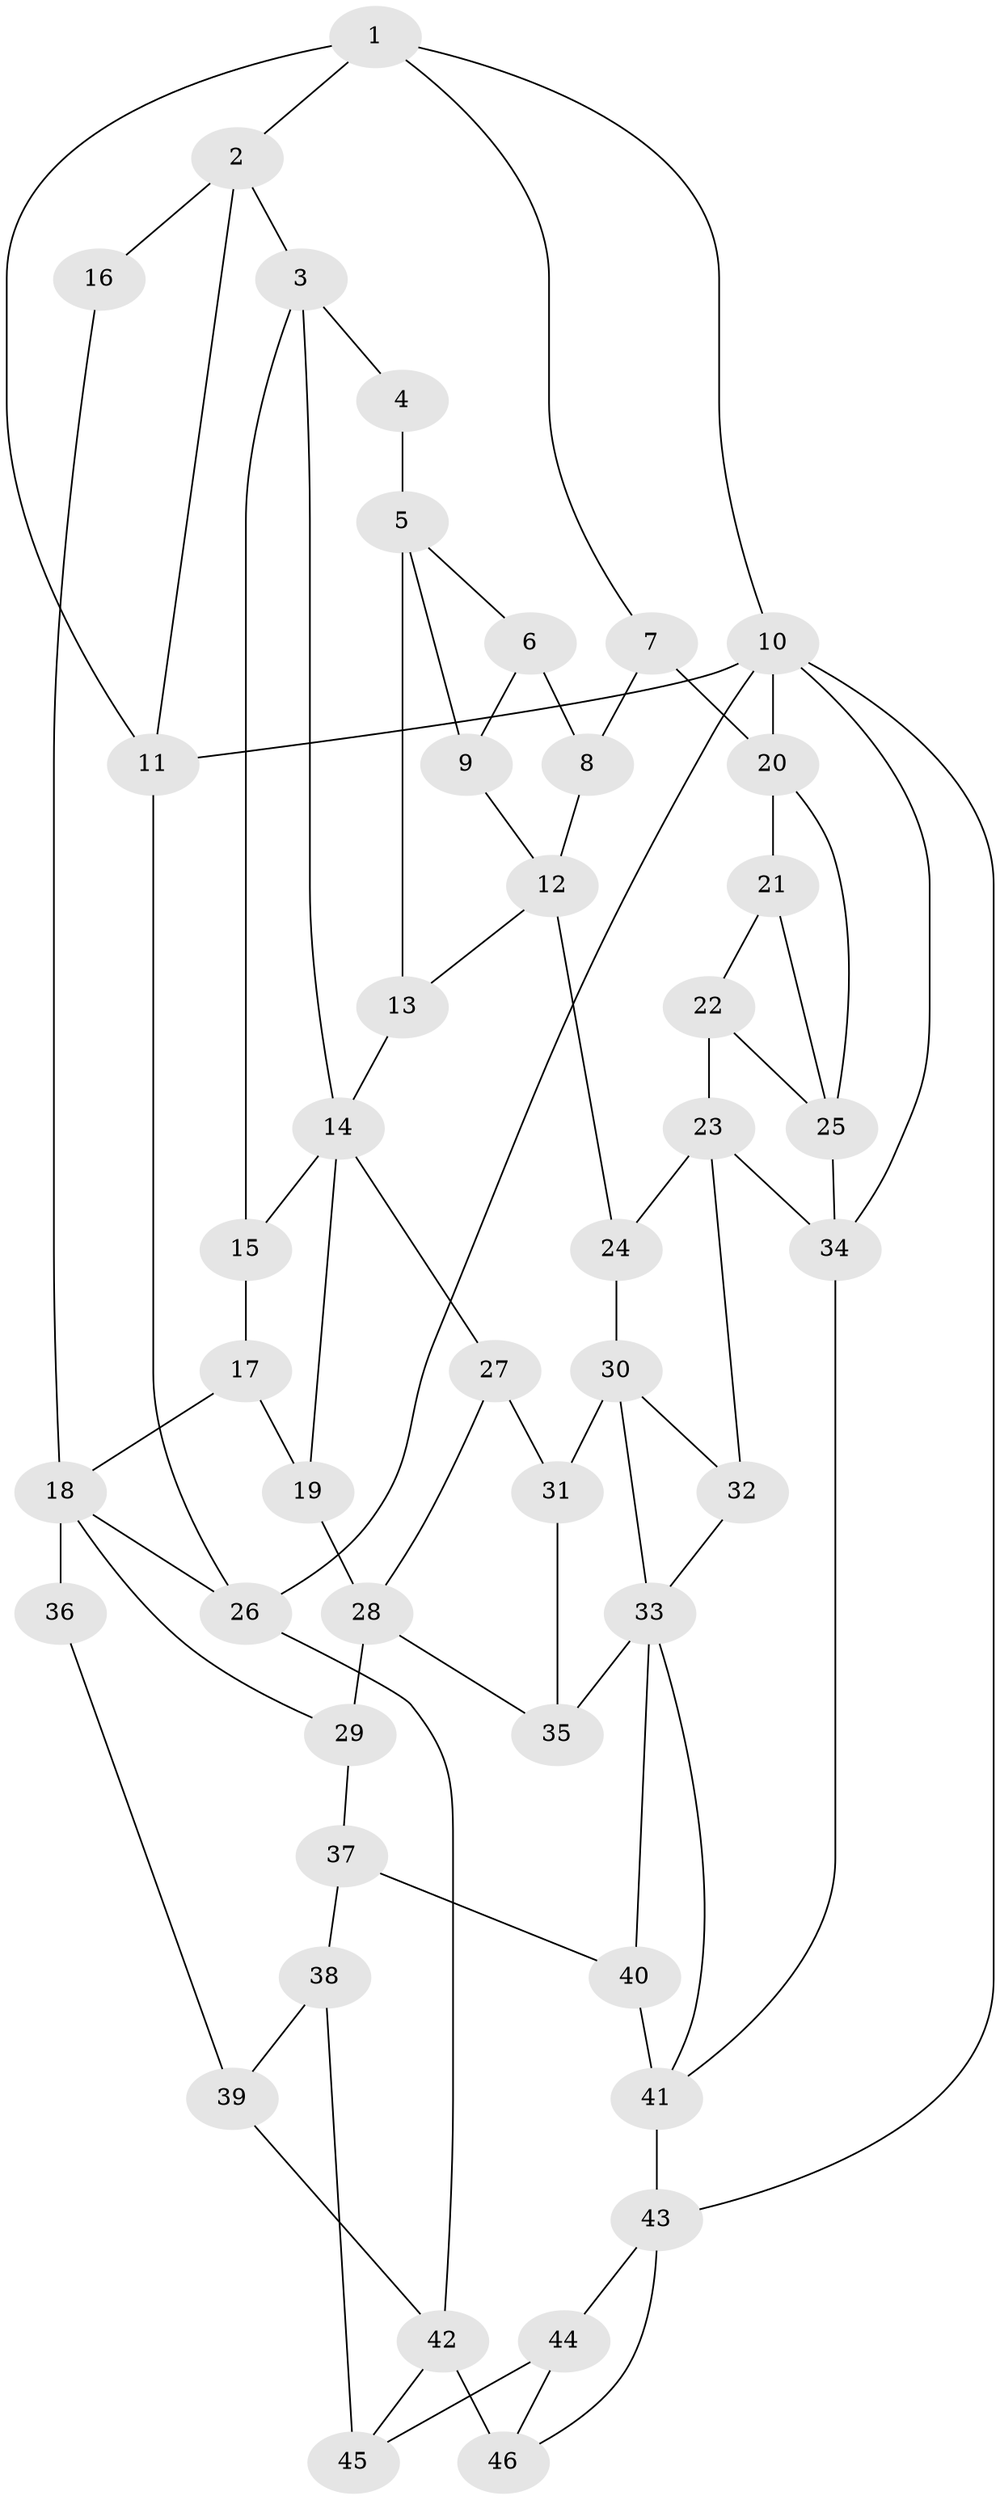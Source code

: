 // original degree distribution, {3: 0.017543859649122806, 4: 0.23684210526315788, 5: 0.5263157894736842, 6: 0.21929824561403508}
// Generated by graph-tools (version 1.1) at 2025/54/03/04/25 22:54:07]
// undirected, 46 vertices, 80 edges
graph export_dot {
  node [color=gray90,style=filled];
  1;
  2;
  3;
  4;
  5;
  6;
  7;
  8;
  9;
  10;
  11;
  12;
  13;
  14;
  15;
  16;
  17;
  18;
  19;
  20;
  21;
  22;
  23;
  24;
  25;
  26;
  27;
  28;
  29;
  30;
  31;
  32;
  33;
  34;
  35;
  36;
  37;
  38;
  39;
  40;
  41;
  42;
  43;
  44;
  45;
  46;
  1 -- 2 [weight=1.0];
  1 -- 7 [weight=1.0];
  1 -- 10 [weight=1.0];
  1 -- 11 [weight=1.0];
  2 -- 3 [weight=2.0];
  2 -- 11 [weight=1.0];
  2 -- 16 [weight=2.0];
  3 -- 4 [weight=2.0];
  3 -- 14 [weight=1.0];
  3 -- 15 [weight=1.0];
  4 -- 5 [weight=2.0];
  5 -- 6 [weight=1.0];
  5 -- 9 [weight=1.0];
  5 -- 13 [weight=1.0];
  6 -- 8 [weight=1.0];
  6 -- 9 [weight=2.0];
  7 -- 8 [weight=1.0];
  7 -- 20 [weight=1.0];
  8 -- 12 [weight=1.0];
  9 -- 12 [weight=1.0];
  10 -- 11 [weight=1.0];
  10 -- 20 [weight=1.0];
  10 -- 26 [weight=1.0];
  10 -- 34 [weight=1.0];
  10 -- 43 [weight=1.0];
  11 -- 26 [weight=2.0];
  12 -- 13 [weight=1.0];
  12 -- 24 [weight=2.0];
  13 -- 14 [weight=1.0];
  14 -- 15 [weight=2.0];
  14 -- 19 [weight=1.0];
  14 -- 27 [weight=1.0];
  15 -- 17 [weight=1.0];
  16 -- 18 [weight=1.0];
  17 -- 18 [weight=1.0];
  17 -- 19 [weight=1.0];
  18 -- 26 [weight=1.0];
  18 -- 29 [weight=1.0];
  18 -- 36 [weight=2.0];
  19 -- 28 [weight=2.0];
  20 -- 21 [weight=3.0];
  20 -- 25 [weight=1.0];
  21 -- 22 [weight=2.0];
  21 -- 25 [weight=1.0];
  22 -- 23 [weight=2.0];
  22 -- 25 [weight=1.0];
  23 -- 24 [weight=1.0];
  23 -- 32 [weight=1.0];
  23 -- 34 [weight=1.0];
  24 -- 30 [weight=2.0];
  25 -- 34 [weight=1.0];
  26 -- 42 [weight=2.0];
  27 -- 28 [weight=1.0];
  27 -- 31 [weight=1.0];
  28 -- 29 [weight=2.0];
  28 -- 35 [weight=1.0];
  29 -- 37 [weight=1.0];
  30 -- 31 [weight=2.0];
  30 -- 32 [weight=1.0];
  30 -- 33 [weight=1.0];
  31 -- 35 [weight=1.0];
  32 -- 33 [weight=1.0];
  33 -- 35 [weight=2.0];
  33 -- 40 [weight=1.0];
  33 -- 41 [weight=1.0];
  34 -- 41 [weight=1.0];
  36 -- 39 [weight=1.0];
  37 -- 38 [weight=2.0];
  37 -- 40 [weight=1.0];
  38 -- 39 [weight=2.0];
  38 -- 45 [weight=2.0];
  39 -- 42 [weight=1.0];
  40 -- 41 [weight=2.0];
  41 -- 43 [weight=2.0];
  42 -- 45 [weight=1.0];
  42 -- 46 [weight=2.0];
  43 -- 44 [weight=1.0];
  43 -- 46 [weight=1.0];
  44 -- 45 [weight=1.0];
  44 -- 46 [weight=1.0];
}
